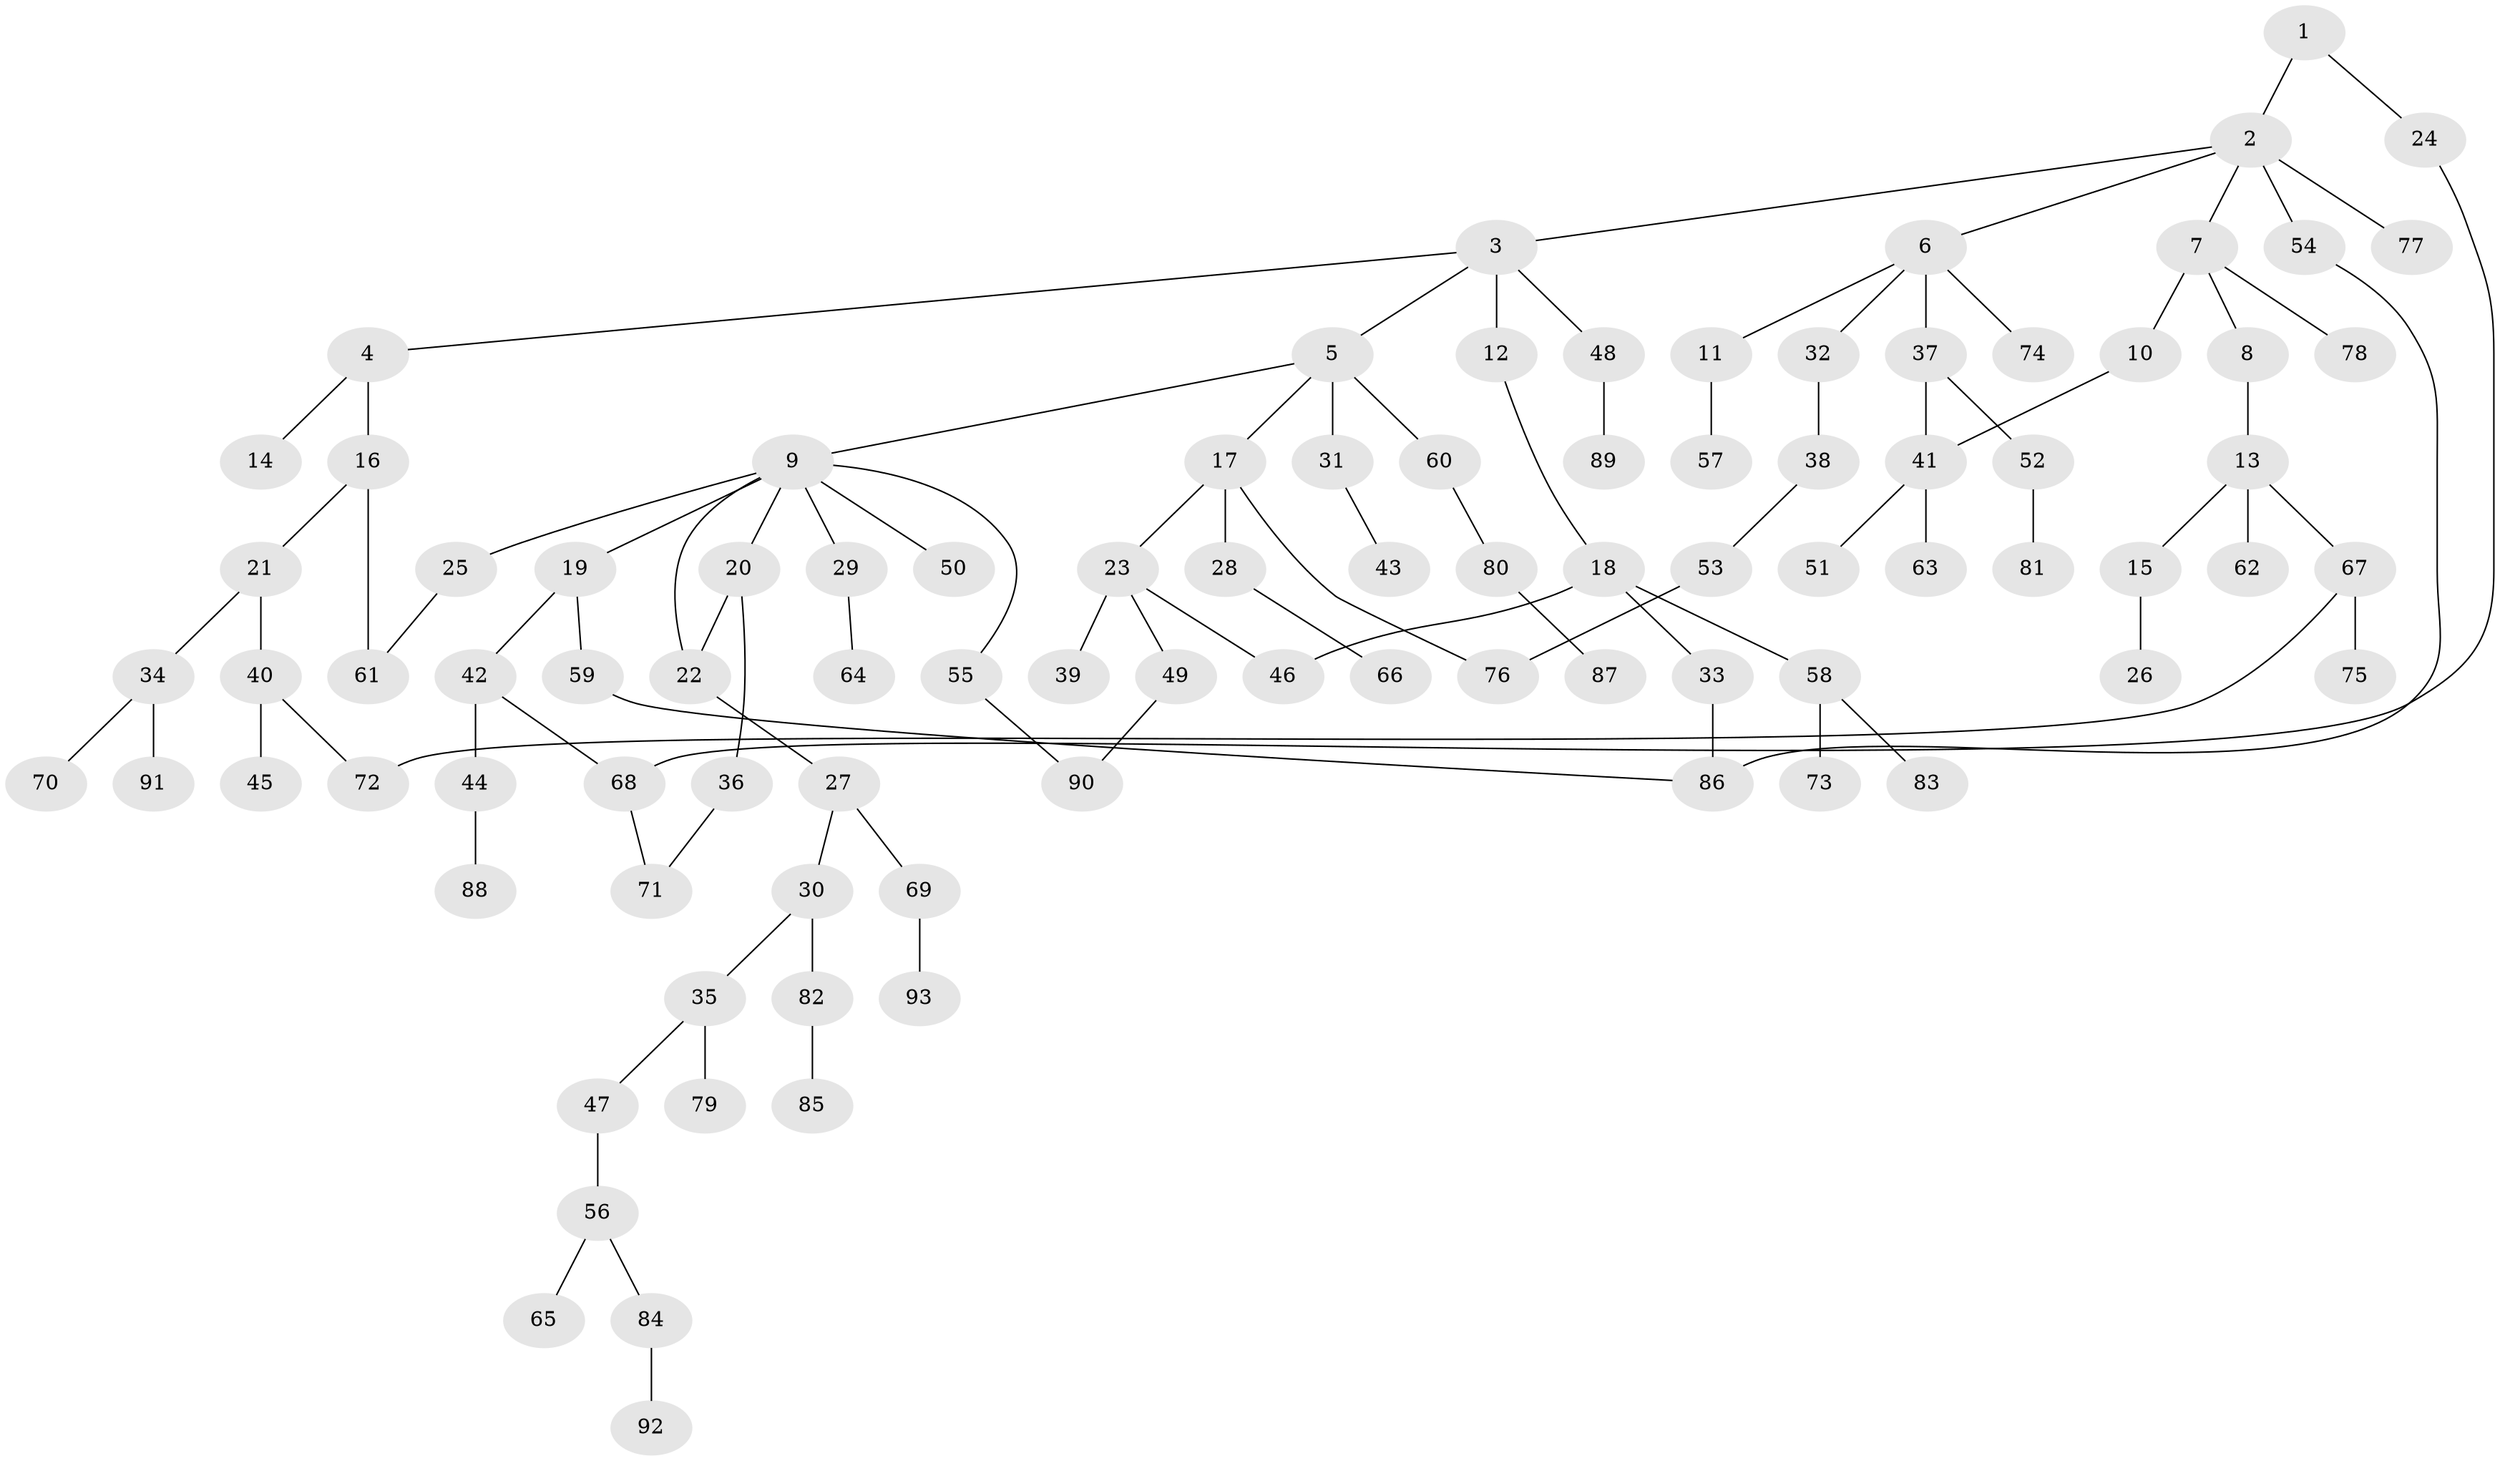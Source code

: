 // Generated by graph-tools (version 1.1) at 2025/40/03/09/25 04:40:54]
// undirected, 93 vertices, 103 edges
graph export_dot {
graph [start="1"]
  node [color=gray90,style=filled];
  1;
  2;
  3;
  4;
  5;
  6;
  7;
  8;
  9;
  10;
  11;
  12;
  13;
  14;
  15;
  16;
  17;
  18;
  19;
  20;
  21;
  22;
  23;
  24;
  25;
  26;
  27;
  28;
  29;
  30;
  31;
  32;
  33;
  34;
  35;
  36;
  37;
  38;
  39;
  40;
  41;
  42;
  43;
  44;
  45;
  46;
  47;
  48;
  49;
  50;
  51;
  52;
  53;
  54;
  55;
  56;
  57;
  58;
  59;
  60;
  61;
  62;
  63;
  64;
  65;
  66;
  67;
  68;
  69;
  70;
  71;
  72;
  73;
  74;
  75;
  76;
  77;
  78;
  79;
  80;
  81;
  82;
  83;
  84;
  85;
  86;
  87;
  88;
  89;
  90;
  91;
  92;
  93;
  1 -- 2;
  1 -- 24;
  2 -- 3;
  2 -- 6;
  2 -- 7;
  2 -- 54;
  2 -- 77;
  3 -- 4;
  3 -- 5;
  3 -- 12;
  3 -- 48;
  4 -- 14;
  4 -- 16;
  5 -- 9;
  5 -- 17;
  5 -- 31;
  5 -- 60;
  6 -- 11;
  6 -- 32;
  6 -- 37;
  6 -- 74;
  7 -- 8;
  7 -- 10;
  7 -- 78;
  8 -- 13;
  9 -- 19;
  9 -- 20;
  9 -- 25;
  9 -- 29;
  9 -- 50;
  9 -- 55;
  9 -- 22;
  10 -- 41;
  11 -- 57;
  12 -- 18;
  13 -- 15;
  13 -- 62;
  13 -- 67;
  15 -- 26;
  16 -- 21;
  16 -- 61;
  17 -- 23;
  17 -- 28;
  17 -- 76;
  18 -- 33;
  18 -- 46;
  18 -- 58;
  19 -- 42;
  19 -- 59;
  20 -- 22;
  20 -- 36;
  21 -- 34;
  21 -- 40;
  22 -- 27;
  23 -- 39;
  23 -- 49;
  23 -- 46;
  24 -- 68;
  25 -- 61;
  27 -- 30;
  27 -- 69;
  28 -- 66;
  29 -- 64;
  30 -- 35;
  30 -- 82;
  31 -- 43;
  32 -- 38;
  33 -- 86;
  34 -- 70;
  34 -- 91;
  35 -- 47;
  35 -- 79;
  36 -- 71;
  37 -- 52;
  37 -- 41;
  38 -- 53;
  40 -- 45;
  40 -- 72;
  41 -- 51;
  41 -- 63;
  42 -- 44;
  42 -- 68;
  44 -- 88;
  47 -- 56;
  48 -- 89;
  49 -- 90;
  52 -- 81;
  53 -- 76;
  54 -- 86;
  55 -- 90;
  56 -- 65;
  56 -- 84;
  58 -- 73;
  58 -- 83;
  59 -- 86;
  60 -- 80;
  67 -- 75;
  67 -- 72;
  68 -- 71;
  69 -- 93;
  80 -- 87;
  82 -- 85;
  84 -- 92;
}
